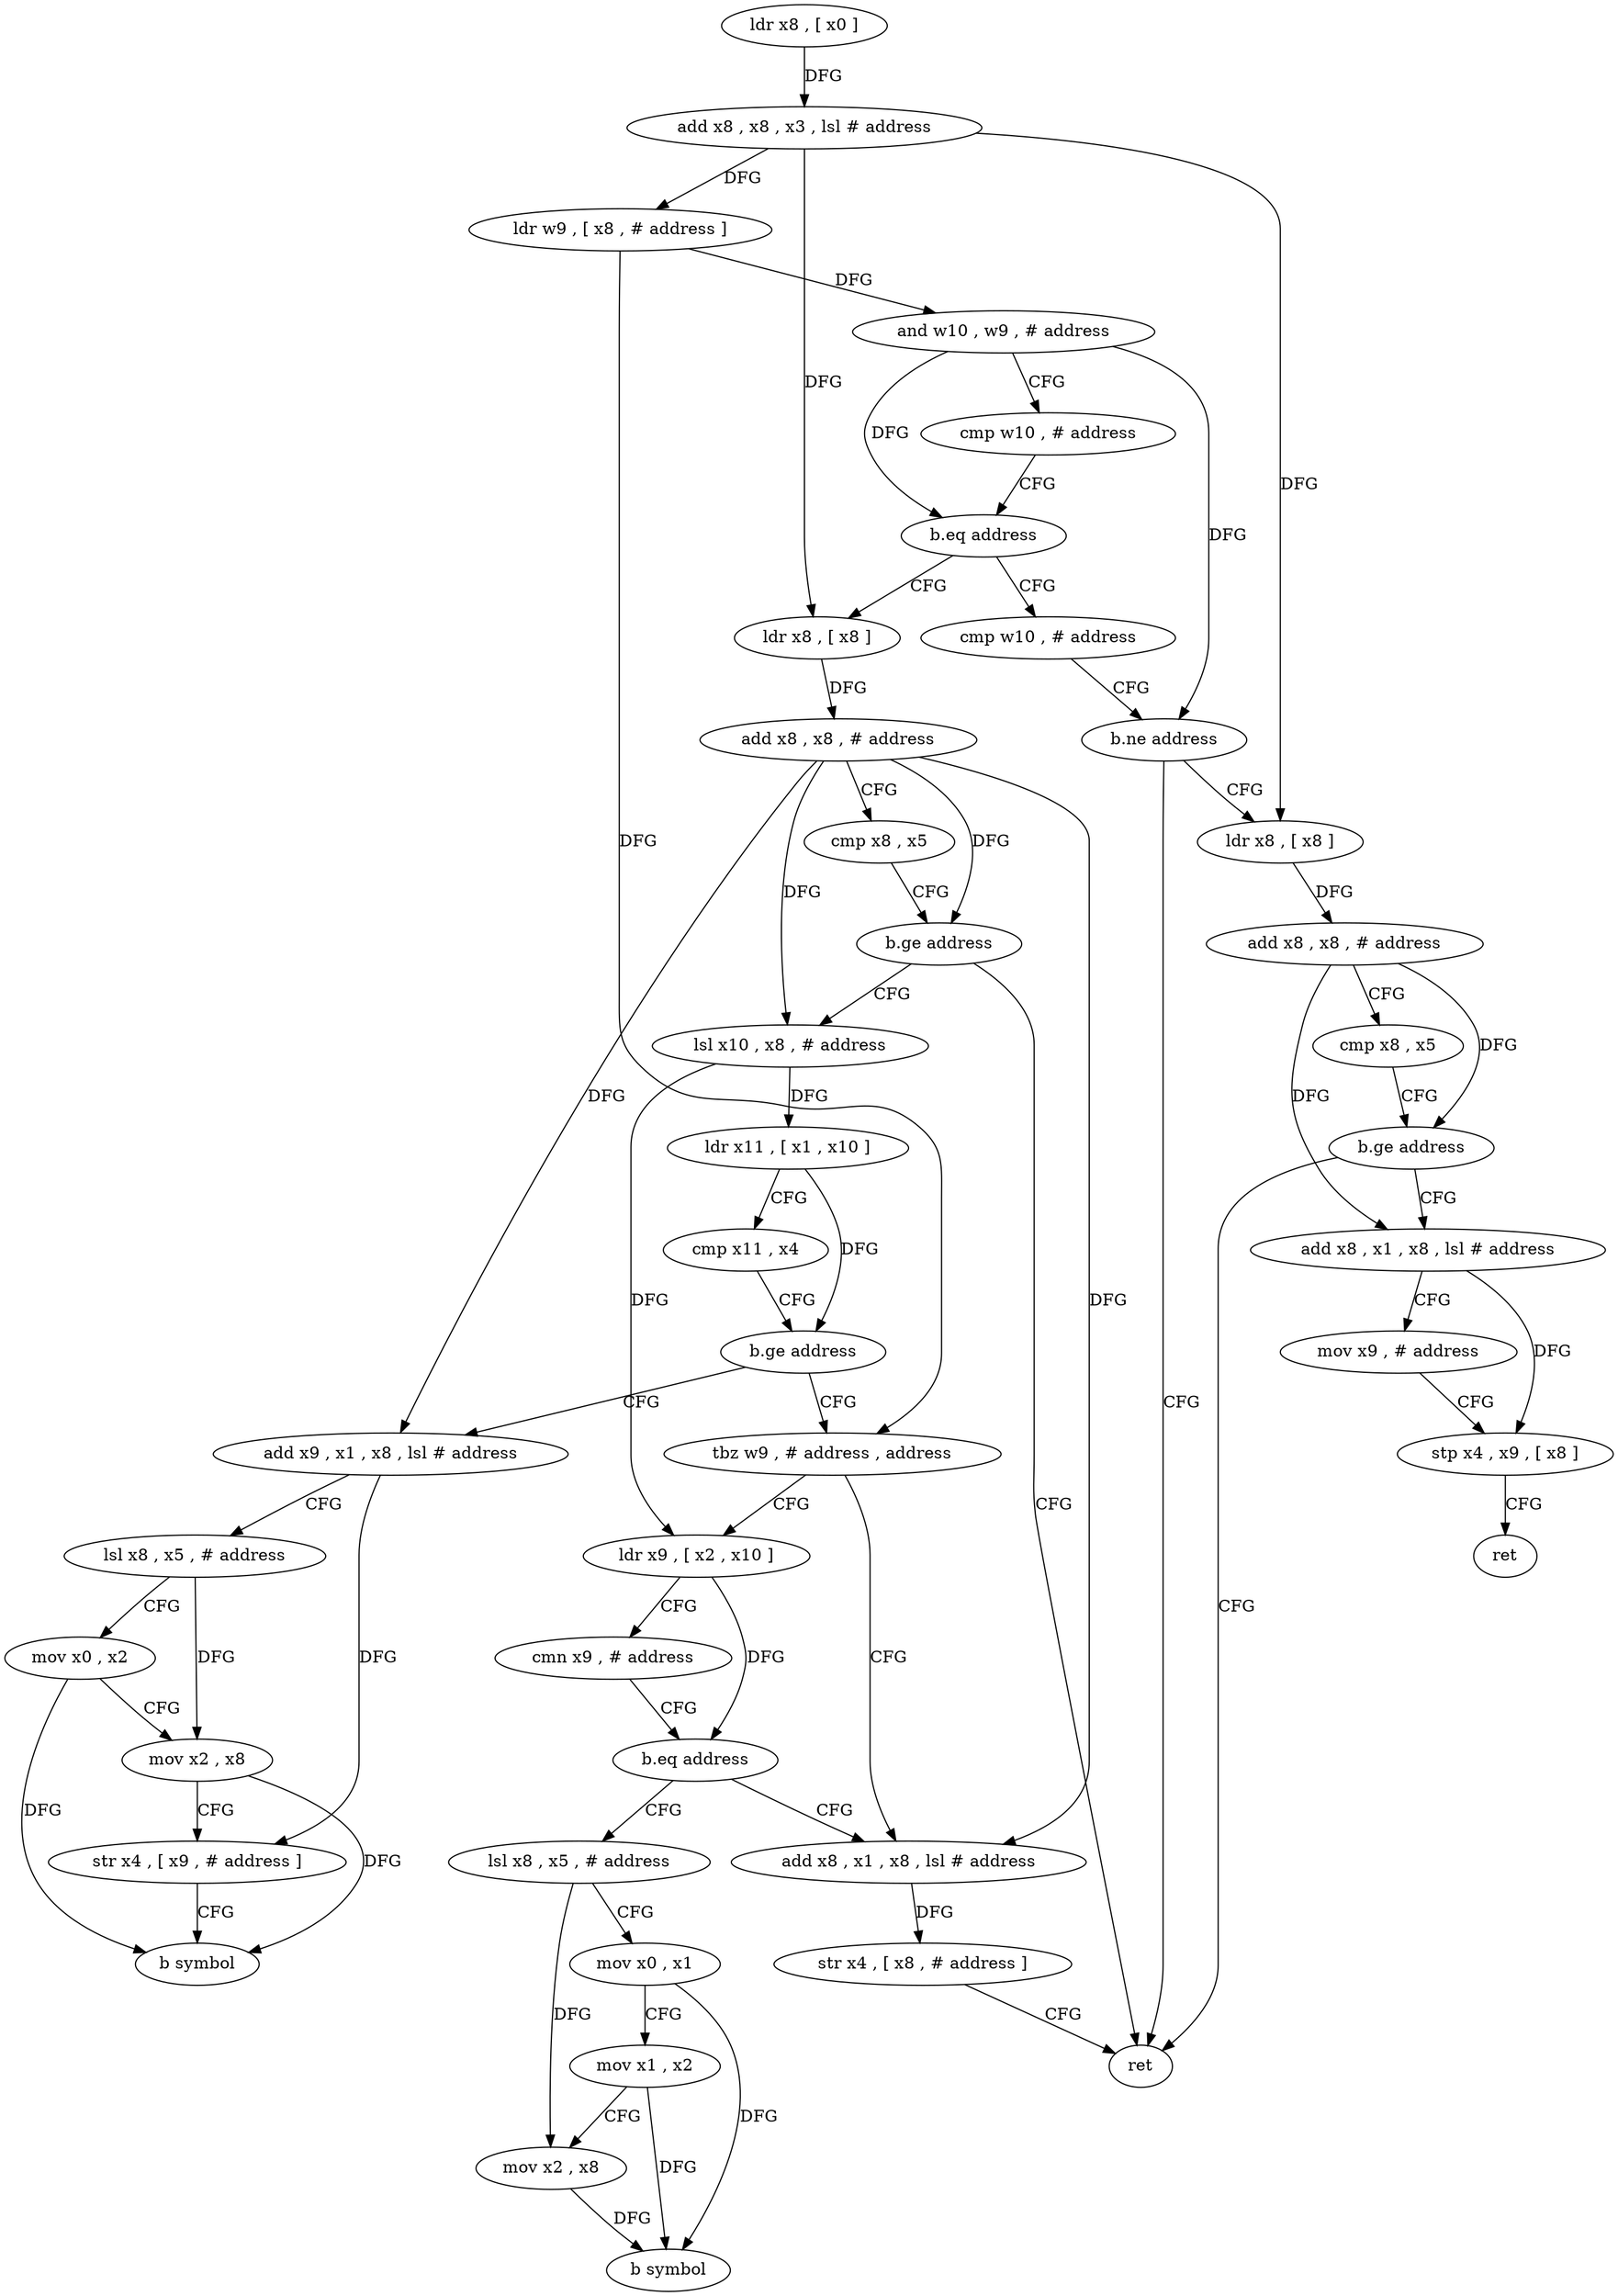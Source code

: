 digraph "func" {
"4263452" [label = "ldr x8 , [ x0 ]" ]
"4263456" [label = "add x8 , x8 , x3 , lsl # address" ]
"4263460" [label = "ldr w9 , [ x8 , # address ]" ]
"4263464" [label = "and w10 , w9 , # address" ]
"4263468" [label = "cmp w10 , # address" ]
"4263472" [label = "b.eq address" ]
"4263516" [label = "ldr x8 , [ x8 ]" ]
"4263476" [label = "cmp w10 , # address" ]
"4263520" [label = "add x8 , x8 , # address" ]
"4263524" [label = "cmp x8 , x5" ]
"4263528" [label = "b.ge address" ]
"4263616" [label = "ret" ]
"4263532" [label = "lsl x10 , x8 , # address" ]
"4263480" [label = "b.ne address" ]
"4263484" [label = "ldr x8 , [ x8 ]" ]
"4263536" [label = "ldr x11 , [ x1 , x10 ]" ]
"4263540" [label = "cmp x11 , x4" ]
"4263544" [label = "b.ge address" ]
"4263572" [label = "tbz w9 , # address , address" ]
"4263548" [label = "add x9 , x1 , x8 , lsl # address" ]
"4263488" [label = "add x8 , x8 , # address" ]
"4263492" [label = "cmp x8 , x5" ]
"4263496" [label = "b.ge address" ]
"4263500" [label = "add x8 , x1 , x8 , lsl # address" ]
"4263608" [label = "add x8 , x1 , x8 , lsl # address" ]
"4263576" [label = "ldr x9 , [ x2 , x10 ]" ]
"4263552" [label = "lsl x8 , x5 , # address" ]
"4263556" [label = "mov x0 , x2" ]
"4263560" [label = "mov x2 , x8" ]
"4263564" [label = "str x4 , [ x9 , # address ]" ]
"4263568" [label = "b symbol" ]
"4263504" [label = "mov x9 , # address" ]
"4263508" [label = "stp x4 , x9 , [ x8 ]" ]
"4263512" [label = "ret" ]
"4263612" [label = "str x4 , [ x8 , # address ]" ]
"4263580" [label = "cmn x9 , # address" ]
"4263584" [label = "b.eq address" ]
"4263588" [label = "lsl x8 , x5 , # address" ]
"4263592" [label = "mov x0 , x1" ]
"4263596" [label = "mov x1 , x2" ]
"4263600" [label = "mov x2 , x8" ]
"4263604" [label = "b symbol" ]
"4263452" -> "4263456" [ label = "DFG" ]
"4263456" -> "4263460" [ label = "DFG" ]
"4263456" -> "4263516" [ label = "DFG" ]
"4263456" -> "4263484" [ label = "DFG" ]
"4263460" -> "4263464" [ label = "DFG" ]
"4263460" -> "4263572" [ label = "DFG" ]
"4263464" -> "4263468" [ label = "CFG" ]
"4263464" -> "4263472" [ label = "DFG" ]
"4263464" -> "4263480" [ label = "DFG" ]
"4263468" -> "4263472" [ label = "CFG" ]
"4263472" -> "4263516" [ label = "CFG" ]
"4263472" -> "4263476" [ label = "CFG" ]
"4263516" -> "4263520" [ label = "DFG" ]
"4263476" -> "4263480" [ label = "CFG" ]
"4263520" -> "4263524" [ label = "CFG" ]
"4263520" -> "4263528" [ label = "DFG" ]
"4263520" -> "4263532" [ label = "DFG" ]
"4263520" -> "4263548" [ label = "DFG" ]
"4263520" -> "4263608" [ label = "DFG" ]
"4263524" -> "4263528" [ label = "CFG" ]
"4263528" -> "4263616" [ label = "CFG" ]
"4263528" -> "4263532" [ label = "CFG" ]
"4263532" -> "4263536" [ label = "DFG" ]
"4263532" -> "4263576" [ label = "DFG" ]
"4263480" -> "4263616" [ label = "CFG" ]
"4263480" -> "4263484" [ label = "CFG" ]
"4263484" -> "4263488" [ label = "DFG" ]
"4263536" -> "4263540" [ label = "CFG" ]
"4263536" -> "4263544" [ label = "DFG" ]
"4263540" -> "4263544" [ label = "CFG" ]
"4263544" -> "4263572" [ label = "CFG" ]
"4263544" -> "4263548" [ label = "CFG" ]
"4263572" -> "4263608" [ label = "CFG" ]
"4263572" -> "4263576" [ label = "CFG" ]
"4263548" -> "4263552" [ label = "CFG" ]
"4263548" -> "4263564" [ label = "DFG" ]
"4263488" -> "4263492" [ label = "CFG" ]
"4263488" -> "4263496" [ label = "DFG" ]
"4263488" -> "4263500" [ label = "DFG" ]
"4263492" -> "4263496" [ label = "CFG" ]
"4263496" -> "4263616" [ label = "CFG" ]
"4263496" -> "4263500" [ label = "CFG" ]
"4263500" -> "4263504" [ label = "CFG" ]
"4263500" -> "4263508" [ label = "DFG" ]
"4263608" -> "4263612" [ label = "DFG" ]
"4263576" -> "4263580" [ label = "CFG" ]
"4263576" -> "4263584" [ label = "DFG" ]
"4263552" -> "4263556" [ label = "CFG" ]
"4263552" -> "4263560" [ label = "DFG" ]
"4263556" -> "4263560" [ label = "CFG" ]
"4263556" -> "4263568" [ label = "DFG" ]
"4263560" -> "4263564" [ label = "CFG" ]
"4263560" -> "4263568" [ label = "DFG" ]
"4263564" -> "4263568" [ label = "CFG" ]
"4263504" -> "4263508" [ label = "CFG" ]
"4263508" -> "4263512" [ label = "CFG" ]
"4263612" -> "4263616" [ label = "CFG" ]
"4263580" -> "4263584" [ label = "CFG" ]
"4263584" -> "4263608" [ label = "CFG" ]
"4263584" -> "4263588" [ label = "CFG" ]
"4263588" -> "4263592" [ label = "CFG" ]
"4263588" -> "4263600" [ label = "DFG" ]
"4263592" -> "4263596" [ label = "CFG" ]
"4263592" -> "4263604" [ label = "DFG" ]
"4263596" -> "4263600" [ label = "CFG" ]
"4263596" -> "4263604" [ label = "DFG" ]
"4263600" -> "4263604" [ label = "DFG" ]
}
